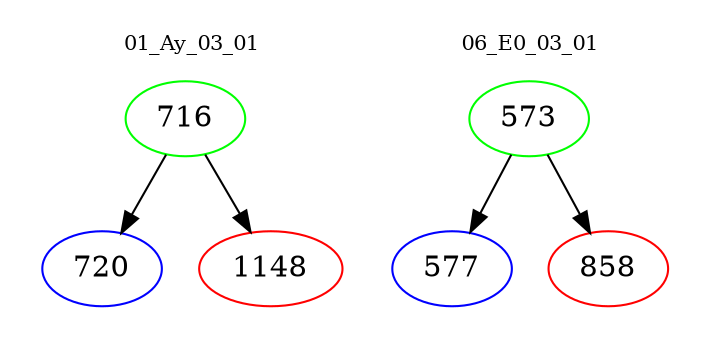 digraph{
subgraph cluster_0 {
color = white
label = "01_Ay_03_01";
fontsize=10;
T0_716 [label="716", color="green"]
T0_716 -> T0_720 [color="black"]
T0_720 [label="720", color="blue"]
T0_716 -> T0_1148 [color="black"]
T0_1148 [label="1148", color="red"]
}
subgraph cluster_1 {
color = white
label = "06_E0_03_01";
fontsize=10;
T1_573 [label="573", color="green"]
T1_573 -> T1_577 [color="black"]
T1_577 [label="577", color="blue"]
T1_573 -> T1_858 [color="black"]
T1_858 [label="858", color="red"]
}
}
